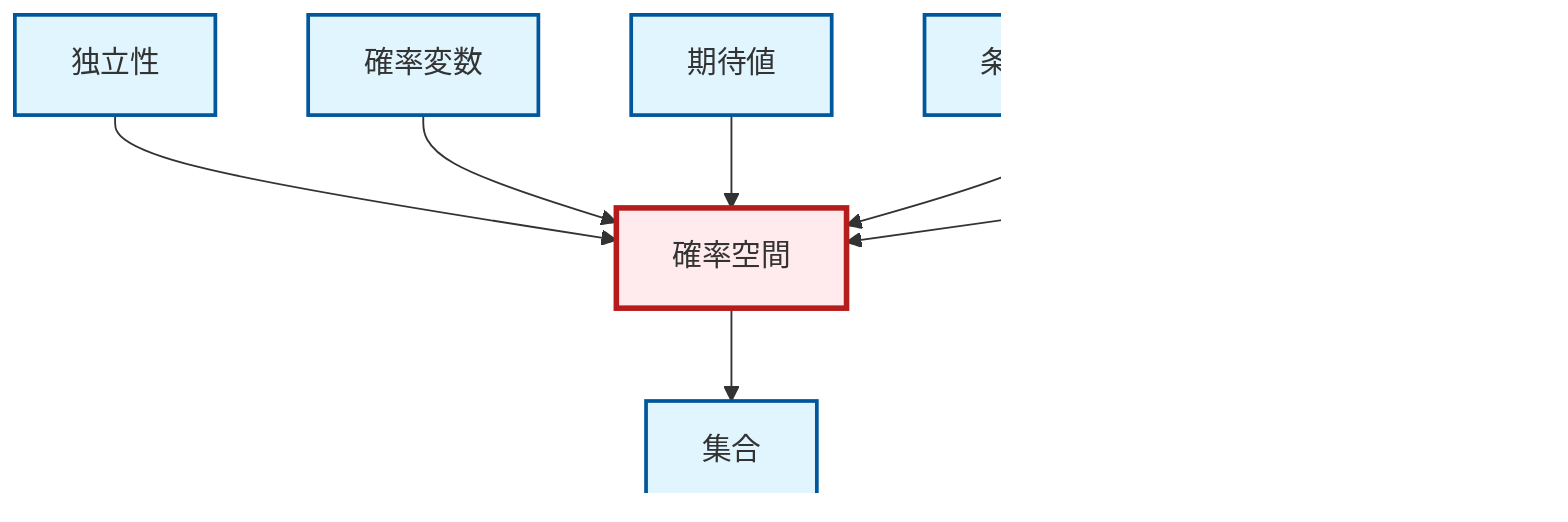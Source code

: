 graph TD
    classDef definition fill:#e1f5fe,stroke:#01579b,stroke-width:2px
    classDef theorem fill:#f3e5f5,stroke:#4a148c,stroke-width:2px
    classDef axiom fill:#fff3e0,stroke:#e65100,stroke-width:2px
    classDef example fill:#e8f5e9,stroke:#1b5e20,stroke-width:2px
    classDef current fill:#ffebee,stroke:#b71c1c,stroke-width:3px
    def-independence["独立性"]:::definition
    def-random-variable["確率変数"]:::definition
    def-expectation["期待値"]:::definition
    def-probability-space["確率空間"]:::definition
    def-probability-distribution["確率分布"]:::definition
    def-conditional-probability["条件付き確率"]:::definition
    def-set["集合"]:::definition
    def-independence --> def-probability-space
    def-probability-space --> def-set
    def-random-variable --> def-probability-space
    def-expectation --> def-probability-space
    def-conditional-probability --> def-probability-space
    def-probability-distribution --> def-probability-space
    class def-probability-space current